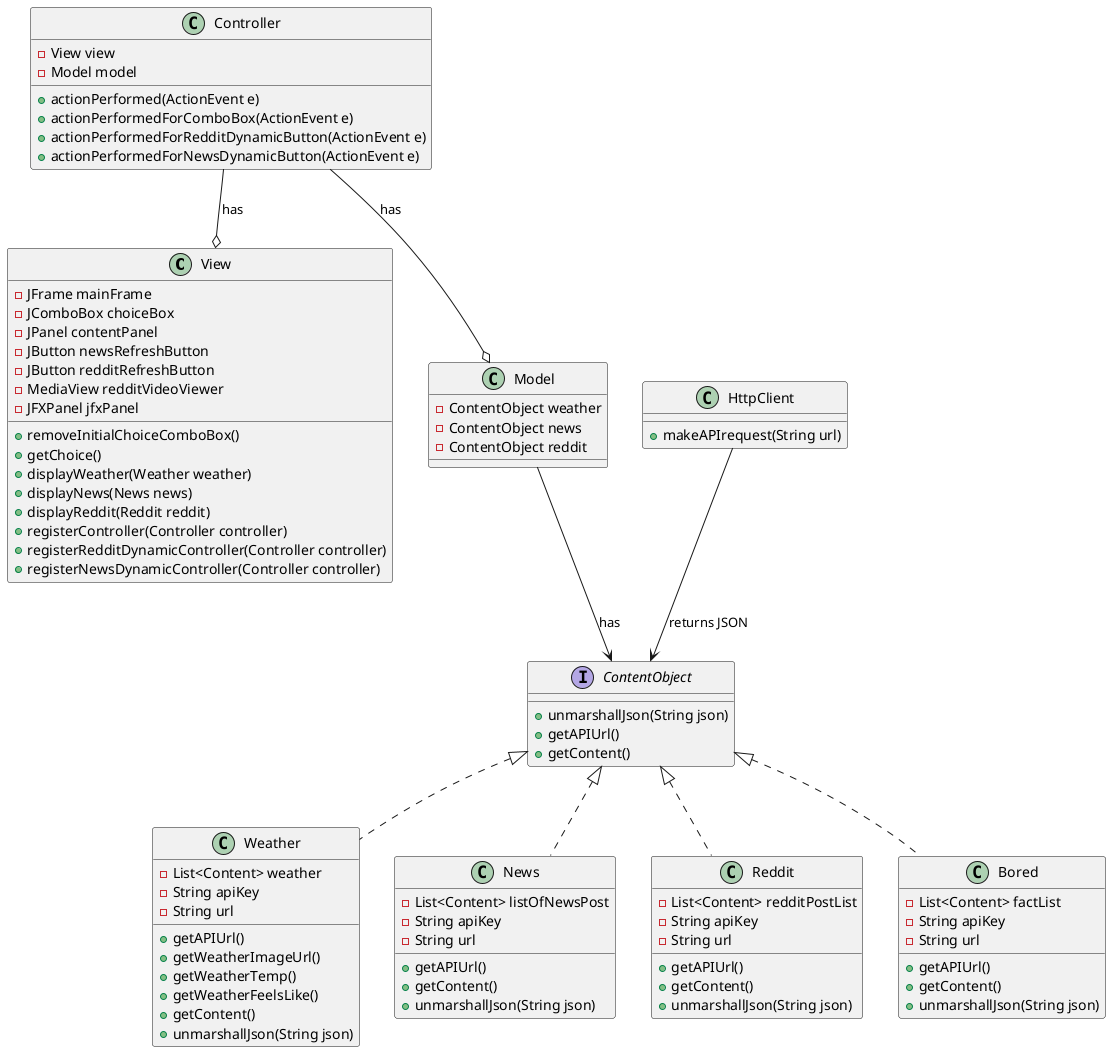@startuml
class View {

    -JFrame mainFrame
    -JComboBox choiceBox
    -JPanel contentPanel
    -JButton newsRefreshButton
    -JButton redditRefreshButton
    -MediaView redditVideoViewer
    -JFXPanel jfxPanel
    +removeInitialChoiceComboBox()
    +getChoice()
    +displayWeather(Weather weather)
    +displayNews(News news)
    +displayReddit(Reddit reddit)
    +registerController(Controller controller)
    +registerRedditDynamicController(Controller controller)
    +registerNewsDynamicController(Controller controller)
}

class Controller {
    -View view
    -Model model
    +actionPerformed(ActionEvent e)
    +actionPerformedForComboBox(ActionEvent e)
    +actionPerformedForRedditDynamicButton(ActionEvent e)
    +actionPerformedForNewsDynamicButton(ActionEvent e)
}

class Model {
    -ContentObject weather
    -ContentObject news
    -ContentObject reddit
}

interface ContentObject {
   +unmarshallJson(String json)
   +getAPIUrl()
   +getContent()
}

class Weather implements ContentObject {
    -List<Content> weather
    -String apiKey
    -String url
    +getAPIUrl()
    +getWeatherImageUrl()
    +getWeatherTemp()
    +getWeatherFeelsLike()
    +getContent()
    +unmarshallJson(String json)
}

class News implements ContentObject{
        -List<Content> listOfNewsPost
        -String apiKey
        -String url
        +getAPIUrl()
        +getContent()
        +unmarshallJson(String json)

}

class Reddit implements ContentObject {
        -List<Content> redditPostList
        -String apiKey
        -String url
        +getAPIUrl()
        +getContent()
        +unmarshallJson(String json)
}

class Bored implements ContentObject {
        -List<Content> factList
        -String apiKey
        -String url
        +getAPIUrl()
        +getContent()
        +unmarshallJson(String json)
}

class HttpClient {
    +makeAPIrequest(String url)
}

Model --> ContentObject : has


Controller --o View : has
Controller --o Model : has

HttpClient --> ContentObject : returns JSON

@enduml
